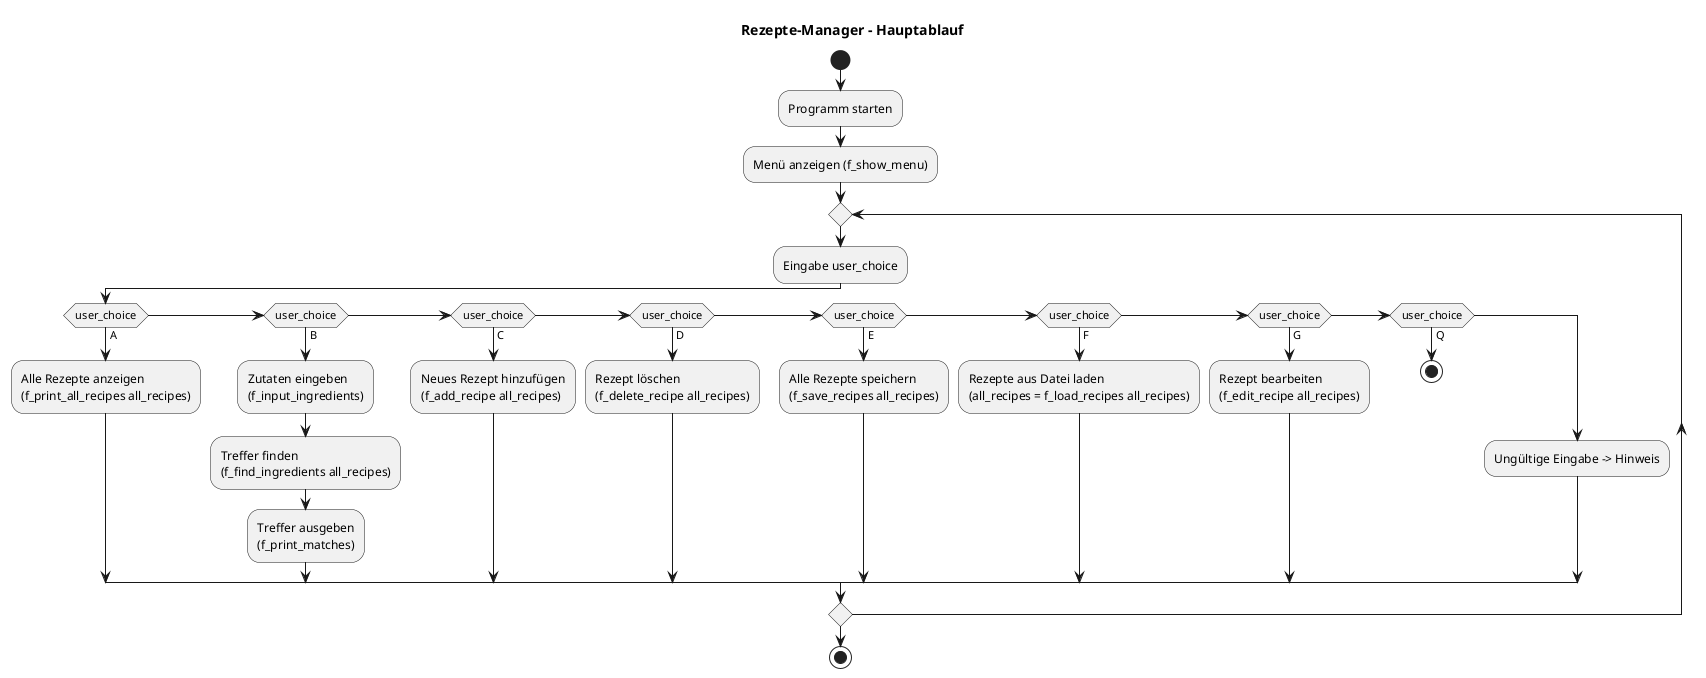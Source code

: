 @startuml diagram_main
title Rezepte-Manager – Hauptablauf

start
:Programm starten;
:Menü anzeigen (f_show_menu);
repeat

  :Eingabe user_choice;
  if (user_choice) then (A)
    :Alle Rezepte anzeigen\n(f_print_all_recipes all_recipes);
  elseif (user_choice) then (B)
    :Zutaten eingeben\n(f_input_ingredients);
    :Treffer finden\n(f_find_ingredients all_recipes);
    :Treffer ausgeben\n(f_print_matches);
  elseif (user_choice) then (C)
    :Neues Rezept hinzufügen\n(f_add_recipe all_recipes);

  elseif (user_choice) then (D)
    :Rezept löschen\n(f_delete_recipe all_recipes);
  elseif (user_choice) then (E)
    :Alle Rezepte speichern\n(f_save_recipes all_recipes);
  elseif (user_choice) then (F)
    :Rezepte aus Datei laden\n(all_recipes = f_load_recipes all_recipes);
  elseif (user_choice) then (G)
    :Rezept bearbeiten\n(f_edit_recipe all_recipes);
  elseif (user_choice) then (Q)
    stop
  else
    :Ungültige Eingabe -> Hinweis;
  endif
repeat while
stop
@enduml


